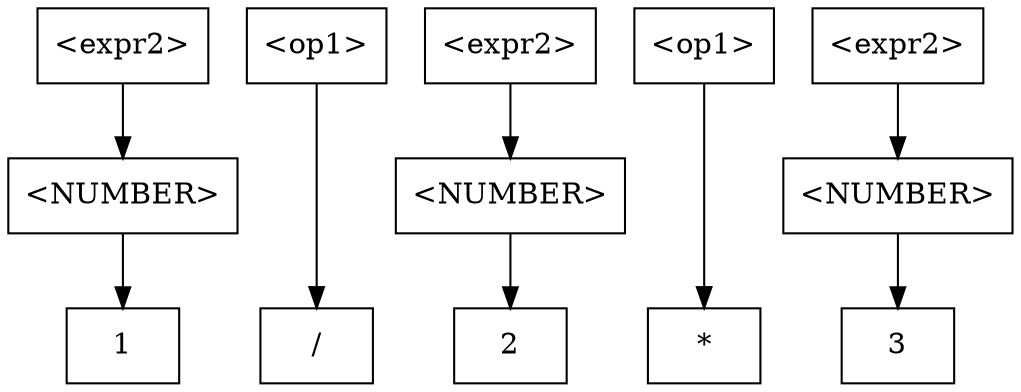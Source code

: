 digraph re {

        node [shape=box];

        e1 [label="<expr2>"]
        e2 [label="<op1>"]
        e3 [label="<expr2>"]
        e4 [label="<op1>"]
        e5 [label="<expr2>"]

        t1 [label="<NUMBER>"]
        t3 [label="<NUMBER>"]
        t5 [label="<NUMBER>"]

        s1 [label="1"]
        s2 [label="/"]
        s3 [label="2"]
        s4 [label="*"]
        s5 [label="3"]

        e1 -> t1 -> s1
        e2 -> s2
        e3 -> t3 -> s3
        e4 -> s4
        e5 -> t5 -> s5

        { rank=same; e1 e2 e3 e4 e5 }
        { rank=same; t1 t3 t5 }
        { rank=same; s1 s2 s3 s4 s5 }
}
